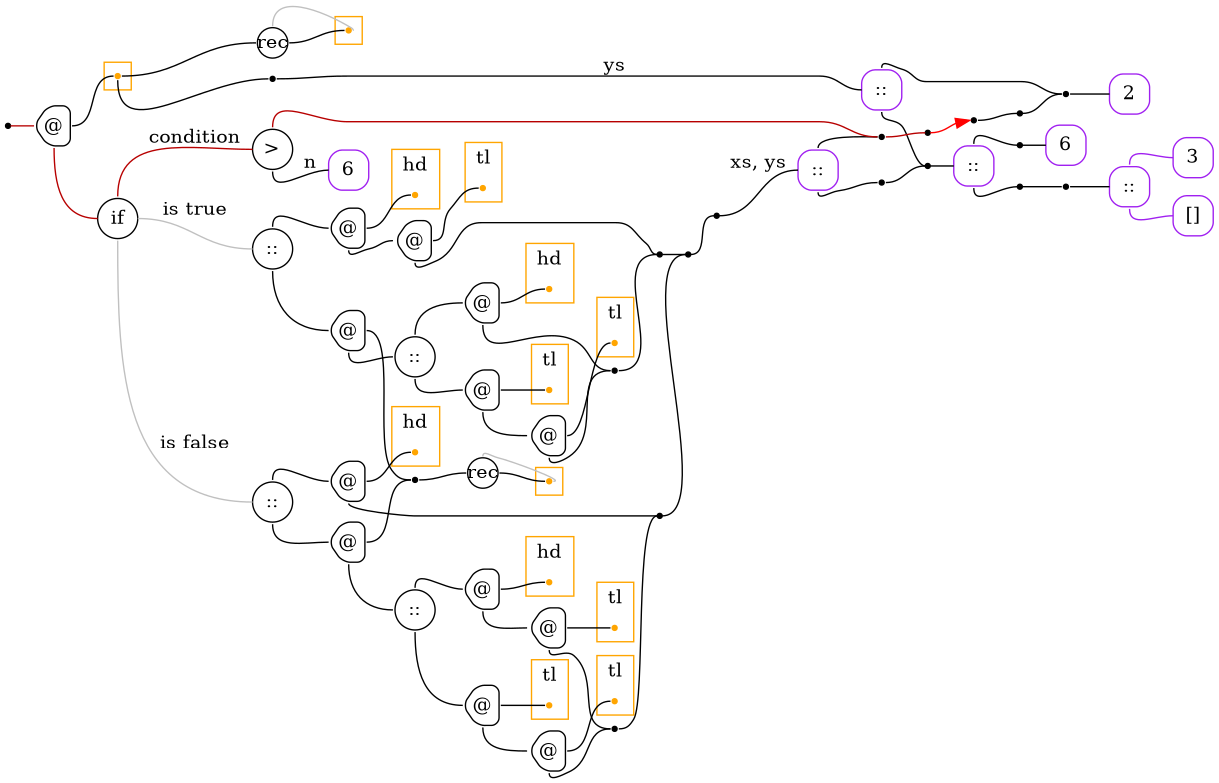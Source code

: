 digraph G {
  rankdir=LR;
  edge[arrowhead=none,arrowtail=none];
  node[fixedsize=true,shape=circle]
  size="9.201041666666667,5.219270833333334";
  labeldistance=0;
  nodesep=.175;
  ranksep=.175;

 nd1[shape=point];
 nd362[label="rec",tooltip="nd362-RecurGraph",style=rounded,width=.3,height=.3,color="#000000"];
   subgraph cluster_nd366 {
     graph[style=fill,color="orange"];
     ndcluster_nd366[tooltip="nd366",orientation=90,shape=point,color="orange"];
   };
   nd15[label="2",tooltip="nd15-ConstGraph",style=rounded,orientation=90,shape=square,width=.4,height=.4,color="purple"];
   nd21[label="6",tooltip="nd21-ConstGraph",style=rounded,orientation=90,shape=square,width=.4,height=.4,color="purple"];
   nd27[label="3",tooltip="nd27-ConstGraph",style=rounded,orientation=90,shape=square,width=.4,height=.4,color="purple"];
   nd32[label="[]",tooltip="nd32-ConstEmptyGraph",style=rounded,orientation=90,shape=square,width=.4,height=.4,color="purple"];
   nd540[label="::",tooltip="nd540-ConstListGraph",style=rounded,orientation=90,shape=square,width=.4,height=.4,color="purple"];
   nd546[label="::",tooltip="nd546-ConstListGraph",style=rounded,orientation=90,shape=square,width=.4,height=.4,color="purple"];
   nd552[label="::",tooltip="nd552-ConstListGraph",style=rounded,orientation=90,shape=square,width=.4,height=.4,color="purple"];
 nd556[label="rec",tooltip="nd556-RecurGraph",style=rounded,width=.3,height=.3,color="#000000"];
   subgraph cluster_nd560 {
     graph[style=fill,color="orange"];
     ndcluster_nd560[tooltip="nd560",orientation=90,shape=point,color="orange"];
   };
 nd53[label="@",tooltip="nd53-AppGraph",style=rounded,orientation=90,shape=house,width=.4,height=.4,color="#000000"];
 subgraph cluster_nd55 {
   graph[style=fill,color="orange"];
   ndcluster_nd55[tooltip="nd55",orientation=90,shape=point,color="orange"];
 };
 nd88[label=" ",tooltip="nd88-ContractGraph",style=rounded,orientation=90,shape=point];
   nd701[label="::",tooltip="nd701-ConstListGraph",style=rounded,orientation=90,shape=square,width=.4,height=.4,color="purple"];
 nd704[label=" ",tooltip="nd704-ContractGraph",style=rounded,orientation=90,shape=point];
 nd705[label=" ",tooltip="nd705-ContractGraph",style=rounded,orientation=90,shape=point];
 nd148[label="if",tooltip="nd148-IfGraph",style=rounded,width=.4,height=.4,color="#000000"];
 nd149[label=">",tooltip="nd149-BinOpGraph",style=rounded,width=.4,height=.4,color="#000000"];
 nd192[label="::",tooltip="nd192-BinOpGraph",style=rounded,width=.4,height=.4,color="#000000"];
 nd193[label="@",tooltip="nd193-AppGraph",style=rounded,orientation=90,shape=house,width=.4,height=.4,color="#000000"];
 subgraph cluster_nd195 {
   graph[style=fill,color="orange",label="hd"];
   ndcluster_nd195[tooltip="nd195",orientation=90,shape=point,color="orange"];
 };
 nd204[label="@",tooltip="nd204-AppGraph",style=rounded,orientation=90,shape=house,width=.4,height=.4,color="#000000"];
 subgraph cluster_nd206 {
   graph[style=fill,color="orange",label="tl"];
   ndcluster_nd206[tooltip="nd206",orientation=90,shape=point,color="orange"];
 };
 nd219[label="@",tooltip="nd219-AppGraph",style=rounded,orientation=90,shape=house,width=.4,height=.4,color="#000000"];
 nd223[label="::",tooltip="nd223-BinOpGraph",style=rounded,width=.4,height=.4,color="#000000"];
 nd224[label="@",tooltip="nd224-AppGraph",style=rounded,orientation=90,shape=house,width=.4,height=.4,color="#000000"];
 subgraph cluster_nd226 {
   graph[style=fill,color="orange",label="hd"];
   ndcluster_nd226[tooltip="nd226",orientation=90,shape=point,color="orange"];
 };
 nd238[label="@",tooltip="nd238-AppGraph",style=rounded,orientation=90,shape=house,width=.4,height=.4,color="#000000"];
 subgraph cluster_nd240 {
   graph[style=fill,color="orange",label="tl"];
   ndcluster_nd240[tooltip="nd240",orientation=90,shape=point,color="orange"];
 };
 nd249[label="@",tooltip="nd249-AppGraph",style=rounded,orientation=90,shape=house,width=.4,height=.4,color="#000000"];
 subgraph cluster_nd251 {
   graph[style=fill,color="orange",label="tl"];
   ndcluster_nd251[tooltip="nd251",orientation=90,shape=point,color="orange"];
 };
 nd264[label=" ",tooltip="nd264-ContractGraph",style=rounded,orientation=90,shape=point];
 nd267[label=" ",tooltip="nd267-ContractGraph",style=rounded,orientation=90,shape=point];
 nd269[label="::",tooltip="nd269-BinOpGraph",style=rounded,width=.4,height=.4,color="#000000"];
 nd270[label="@",tooltip="nd270-AppGraph",style=rounded,orientation=90,shape=house,width=.4,height=.4,color="#000000"];
 subgraph cluster_nd272 {
   graph[style=fill,color="orange",label="hd"];
   ndcluster_nd272[tooltip="nd272",orientation=90,shape=point,color="orange"];
 };
 nd284[label="@",tooltip="nd284-AppGraph",style=rounded,orientation=90,shape=house,width=.4,height=.4,color="#000000"];
 nd288[label="::",tooltip="nd288-BinOpGraph",style=rounded,width=.4,height=.4,color="#000000"];
 nd289[label="@",tooltip="nd289-AppGraph",style=rounded,orientation=90,shape=house,width=.4,height=.4,color="#000000"];
 subgraph cluster_nd291 {
   graph[style=fill,color="orange",label="hd"];
   ndcluster_nd291[tooltip="nd291",orientation=90,shape=point,color="orange"];
 };
 nd300[label="@",tooltip="nd300-AppGraph",style=rounded,orientation=90,shape=house,width=.4,height=.4,color="#000000"];
 subgraph cluster_nd302 {
   graph[style=fill,color="orange",label="tl"];
   ndcluster_nd302[tooltip="nd302",orientation=90,shape=point,color="orange"];
 };
 nd315[label="@",tooltip="nd315-AppGraph",style=rounded,orientation=90,shape=house,width=.4,height=.4,color="#000000"];
 subgraph cluster_nd317 {
   graph[style=fill,color="orange",label="tl"];
   ndcluster_nd317[tooltip="nd317",orientation=90,shape=point,color="orange"];
 };
 nd326[label="@",tooltip="nd326-AppGraph",style=rounded,orientation=90,shape=house,width=.4,height=.4,color="#000000"];
 subgraph cluster_nd328 {
   graph[style=fill,color="orange",label="tl"];
   ndcluster_nd328[tooltip="nd328",orientation=90,shape=point,color="orange"];
 };
 nd341[label=" ",tooltip="nd341-ContractGraph",style=rounded,orientation=90,shape=point];
 nd344[label=" ",tooltip="nd344-ContractGraph",style=rounded,orientation=90,shape=point];
 nd346[label=" ",tooltip="nd346-ContractGraph",style=rounded,orientation=90,shape=point];
 nd347[label=" ",tooltip="nd347-ContractGraph",style=rounded,orientation=90,shape=point];
 nd348[label=" ",tooltip="nd348-ContractGraph",style=rounded,orientation=90,shape=point];
 nd712[label=" ",tooltip="nd712-ContractGraph",style=rounded,orientation=90,shape=point];
 nd724[label=" ",tooltip="nd724-ContractGraph",style=rounded,orientation=90,shape=point];
 nd734[label=" ",tooltip="nd734-ContractGraph",style=rounded,orientation=90,shape=point];
 nd752[label=" ",tooltip="nd752-ContractGraph",style=rounded,orientation=90,shape=point];
 nd761[label=" ",tooltip="nd761-ContractGraph",style=rounded,orientation=90,shape=point];
 nd762[label=" ",tooltip="nd762-ContractGraph",style=rounded,orientation=90,shape=point];
   nd767[label="6",tooltip="nd767-ConstGraph",style=rounded,orientation=90,shape=square,width=.4,height=.4,color="purple"];
 nd774[label=" ",tooltip="nd774-ContractGraph",style=rounded,orientation=90,shape=point];
 nd775[label=" ",tooltip="nd775-ContractGraph",style=rounded,orientation=90,shape=point];

  nd540->nd27[tailport=n,headport=w,color=purple,arrowhead=none,arrowtail=none];
  nd540->nd32[tailport=s,headport=w,color=purple,arrowhead=none,arrowtail=none];
  nd546->nd761[tailport=n,headport=w];
  nd546->nd762[tailport=s,headport=w];
  nd552->nd704[tailport=n,headport=w];
  nd552->nd705[tailport=s,headport=w];
  ndcluster_nd55->nd362[tailport=e,headport=w,color=black,arrowhead=none,arrowtail=none];
  ndcluster_nd55->nd88[tailport=s,headport=w];
  nd53->ndcluster_nd55[tailport=e,headport=w];
  nd1->nd53[tailport=e,headport=w,color="#b70000",arrowhead=none,arrowtail=none];
  nd149->nd774[tailport=n,headport=w,color="#b70000",arrowhead=none,arrowtail=none];
  nd149->nd767[label="n",tailport=s,headport=w];
  nd204->ndcluster_nd206[tailport=e,headport=w];
  nd193->ndcluster_nd195[tailport=e,headport=w];
  nd193->nd204[tailport=s,headport=w];
  nd224->ndcluster_nd226[tailport=e,headport=w];
  nd249->ndcluster_nd251[tailport=e,headport=w];
  nd238->ndcluster_nd240[tailport=e,headport=w];
  nd238->nd249[tailport=s,headport=w];
  nd223->nd224[tailport=n,headport=w];
  nd223->nd238[tailport=s,headport=w];
  nd249->nd264[tailport=s,headport=w];
  nd224->nd264[tailport=s,headport=w];
  nd219->nd346[tailport=e,headport=w];
  nd219->nd223[tailport=s,headport=w];
  nd192->nd193[tailport=n,headport=w];
  nd192->nd219[tailport=s,headport=w];
  nd264->nd267[tailport=e,headport=w];
  nd204->nd267[tailport=s,headport=w];
  nd270->ndcluster_nd272[tailport=e,headport=w];
  nd300->ndcluster_nd302[tailport=e,headport=w];
  nd289->ndcluster_nd291[tailport=e,headport=w];
  nd289->nd300[tailport=s,headport=w];
  nd326->ndcluster_nd328[tailport=e,headport=w];
  nd315->ndcluster_nd317[tailport=e,headport=w];
  nd315->nd326[tailport=s,headport=w];
  nd288->nd289[tailport=n,headport=w];
  nd288->nd315[tailport=s,headport=w];
  nd326->nd341[tailport=s,headport=w];
  nd300->nd341[tailport=s,headport=w];
  nd284->nd346[tailport=e,headport=w];
  nd284->nd288[tailport=s,headport=w];
  nd269->nd270[tailport=n,headport=w];
  nd269->nd284[tailport=s,headport=w];
  nd341->nd344[tailport=e,headport=w];
  nd270->nd344[tailport=s,headport=w];
  nd148->nd149[label="condition",tailport=n,headport=w,color="#b70000",arrowhead=none,arrowtail=none];
  nd148->nd192[label="is true",tailport=e,headport=w,color=grey,arrowhead=none,arrowtail=none];
  nd148->nd269[label="is false",tailport=s,headport=w,color=grey,arrowhead=none,arrowtail=none];
  nd344->nd347[tailport=e,headport=w];
  nd267->nd347[tailport=e,headport=w];
  nd347->nd348[tailport=e,headport=w];
  nd53->nd148[label="",tailport=s,headport=w,color="#b70000",arrowhead=none,arrowtail=none];
  nd348->nd701[label="xs, ys",tailport=e,headport=w];
  nd346->nd556[tailport=e,headport=w,color=black,arrowhead=none,arrowtail=none];
  nd88->nd552[label="ys",tailport=e,headport=w];
  nd362->ndcluster_nd366[dir=back,headport=e,tailport=n,color=grey,arrowhead=none,arrowtail=none];
  nd362->ndcluster_nd366[tailport=e,headport=w];
  nd761->nd21[tailport=e,headport=w];
  nd734->nd540[tailport=e,headport=w];
  nd704->nd15[tailport=e,headport=w];
  nd705->nd546[tailport=e,headport=w];
  nd556->ndcluster_nd560[dir=back,headport=e,tailport=n,color=grey,arrowhead=none,arrowtail=none];
  nd556->ndcluster_nd560[tailport=e,headport=w];
  nd701->nd774[tailport=n,headport=w];
  nd701->nd775[tailport=s,headport=w];
  nd712->nd704[tailport=e,headport=w];
  nd724->nd712[tailport=e,headport=w];
  nd752->nd724[tailport=e,headport=w,color=red,arrowhead=normal];
  nd762->nd734[tailport=e,headport=w];
  nd774->nd752[tailport=e,headport=w,color="#b70000",arrowhead=none,arrowtail=none];
  nd775->nd705[tailport=e,headport=w];
}